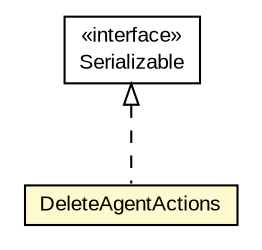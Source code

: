 #!/usr/local/bin/dot
#
# Class diagram 
# Generated by UMLGraph version R5_6-24-gf6e263 (http://www.umlgraph.org/)
#

digraph G {
	edge [fontname="arial",fontsize=10,labelfontname="arial",labelfontsize=10];
	node [fontname="arial",fontsize=10,shape=plaintext];
	nodesep=0.25;
	ranksep=0.5;
	// org.miloss.fgsms.services.interfaces.policyconfiguration.DeleteAgentActions
	c263903 [label=<<table title="org.miloss.fgsms.services.interfaces.policyconfiguration.DeleteAgentActions" border="0" cellborder="1" cellspacing="0" cellpadding="2" port="p" bgcolor="lemonChiffon" href="./DeleteAgentActions.html">
		<tr><td><table border="0" cellspacing="0" cellpadding="1">
<tr><td align="center" balign="center"> DeleteAgentActions </td></tr>
		</table></td></tr>
		</table>>, URL="./DeleteAgentActions.html", fontname="arial", fontcolor="black", fontsize=10.0];
	//org.miloss.fgsms.services.interfaces.policyconfiguration.DeleteAgentActions implements java.io.Serializable
	c264444:p -> c263903:p [dir=back,arrowtail=empty,style=dashed];
	// java.io.Serializable
	c264444 [label=<<table title="java.io.Serializable" border="0" cellborder="1" cellspacing="0" cellpadding="2" port="p" href="http://java.sun.com/j2se/1.4.2/docs/api/java/io/Serializable.html">
		<tr><td><table border="0" cellspacing="0" cellpadding="1">
<tr><td align="center" balign="center"> &#171;interface&#187; </td></tr>
<tr><td align="center" balign="center"> Serializable </td></tr>
		</table></td></tr>
		</table>>, URL="http://java.sun.com/j2se/1.4.2/docs/api/java/io/Serializable.html", fontname="arial", fontcolor="black", fontsize=10.0];
}

